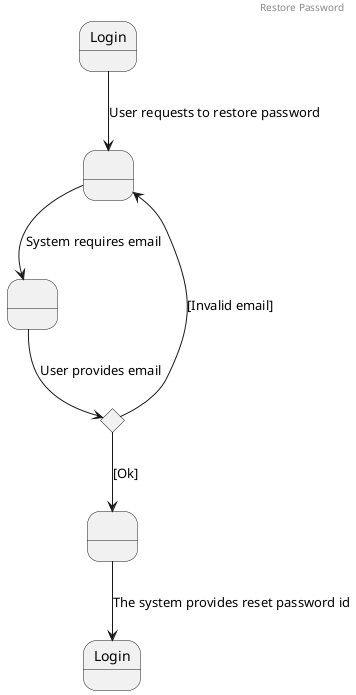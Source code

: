 @startuml

header Restore Password

state " " as s1
state " " as s2
state " " as s3
state "Login" as s4
state "Decision" as Decision <<choice>>

Login -down-> s1 : User requests to restore password
s1 -down-> s2 : System requires email
s2 -down-> Decision : User provides email

Decision -down-> s3 : [Ok]
Decision -up-> s1 : [Invalid email]

s3 --> s4 : The system provides reset password id

@enduml